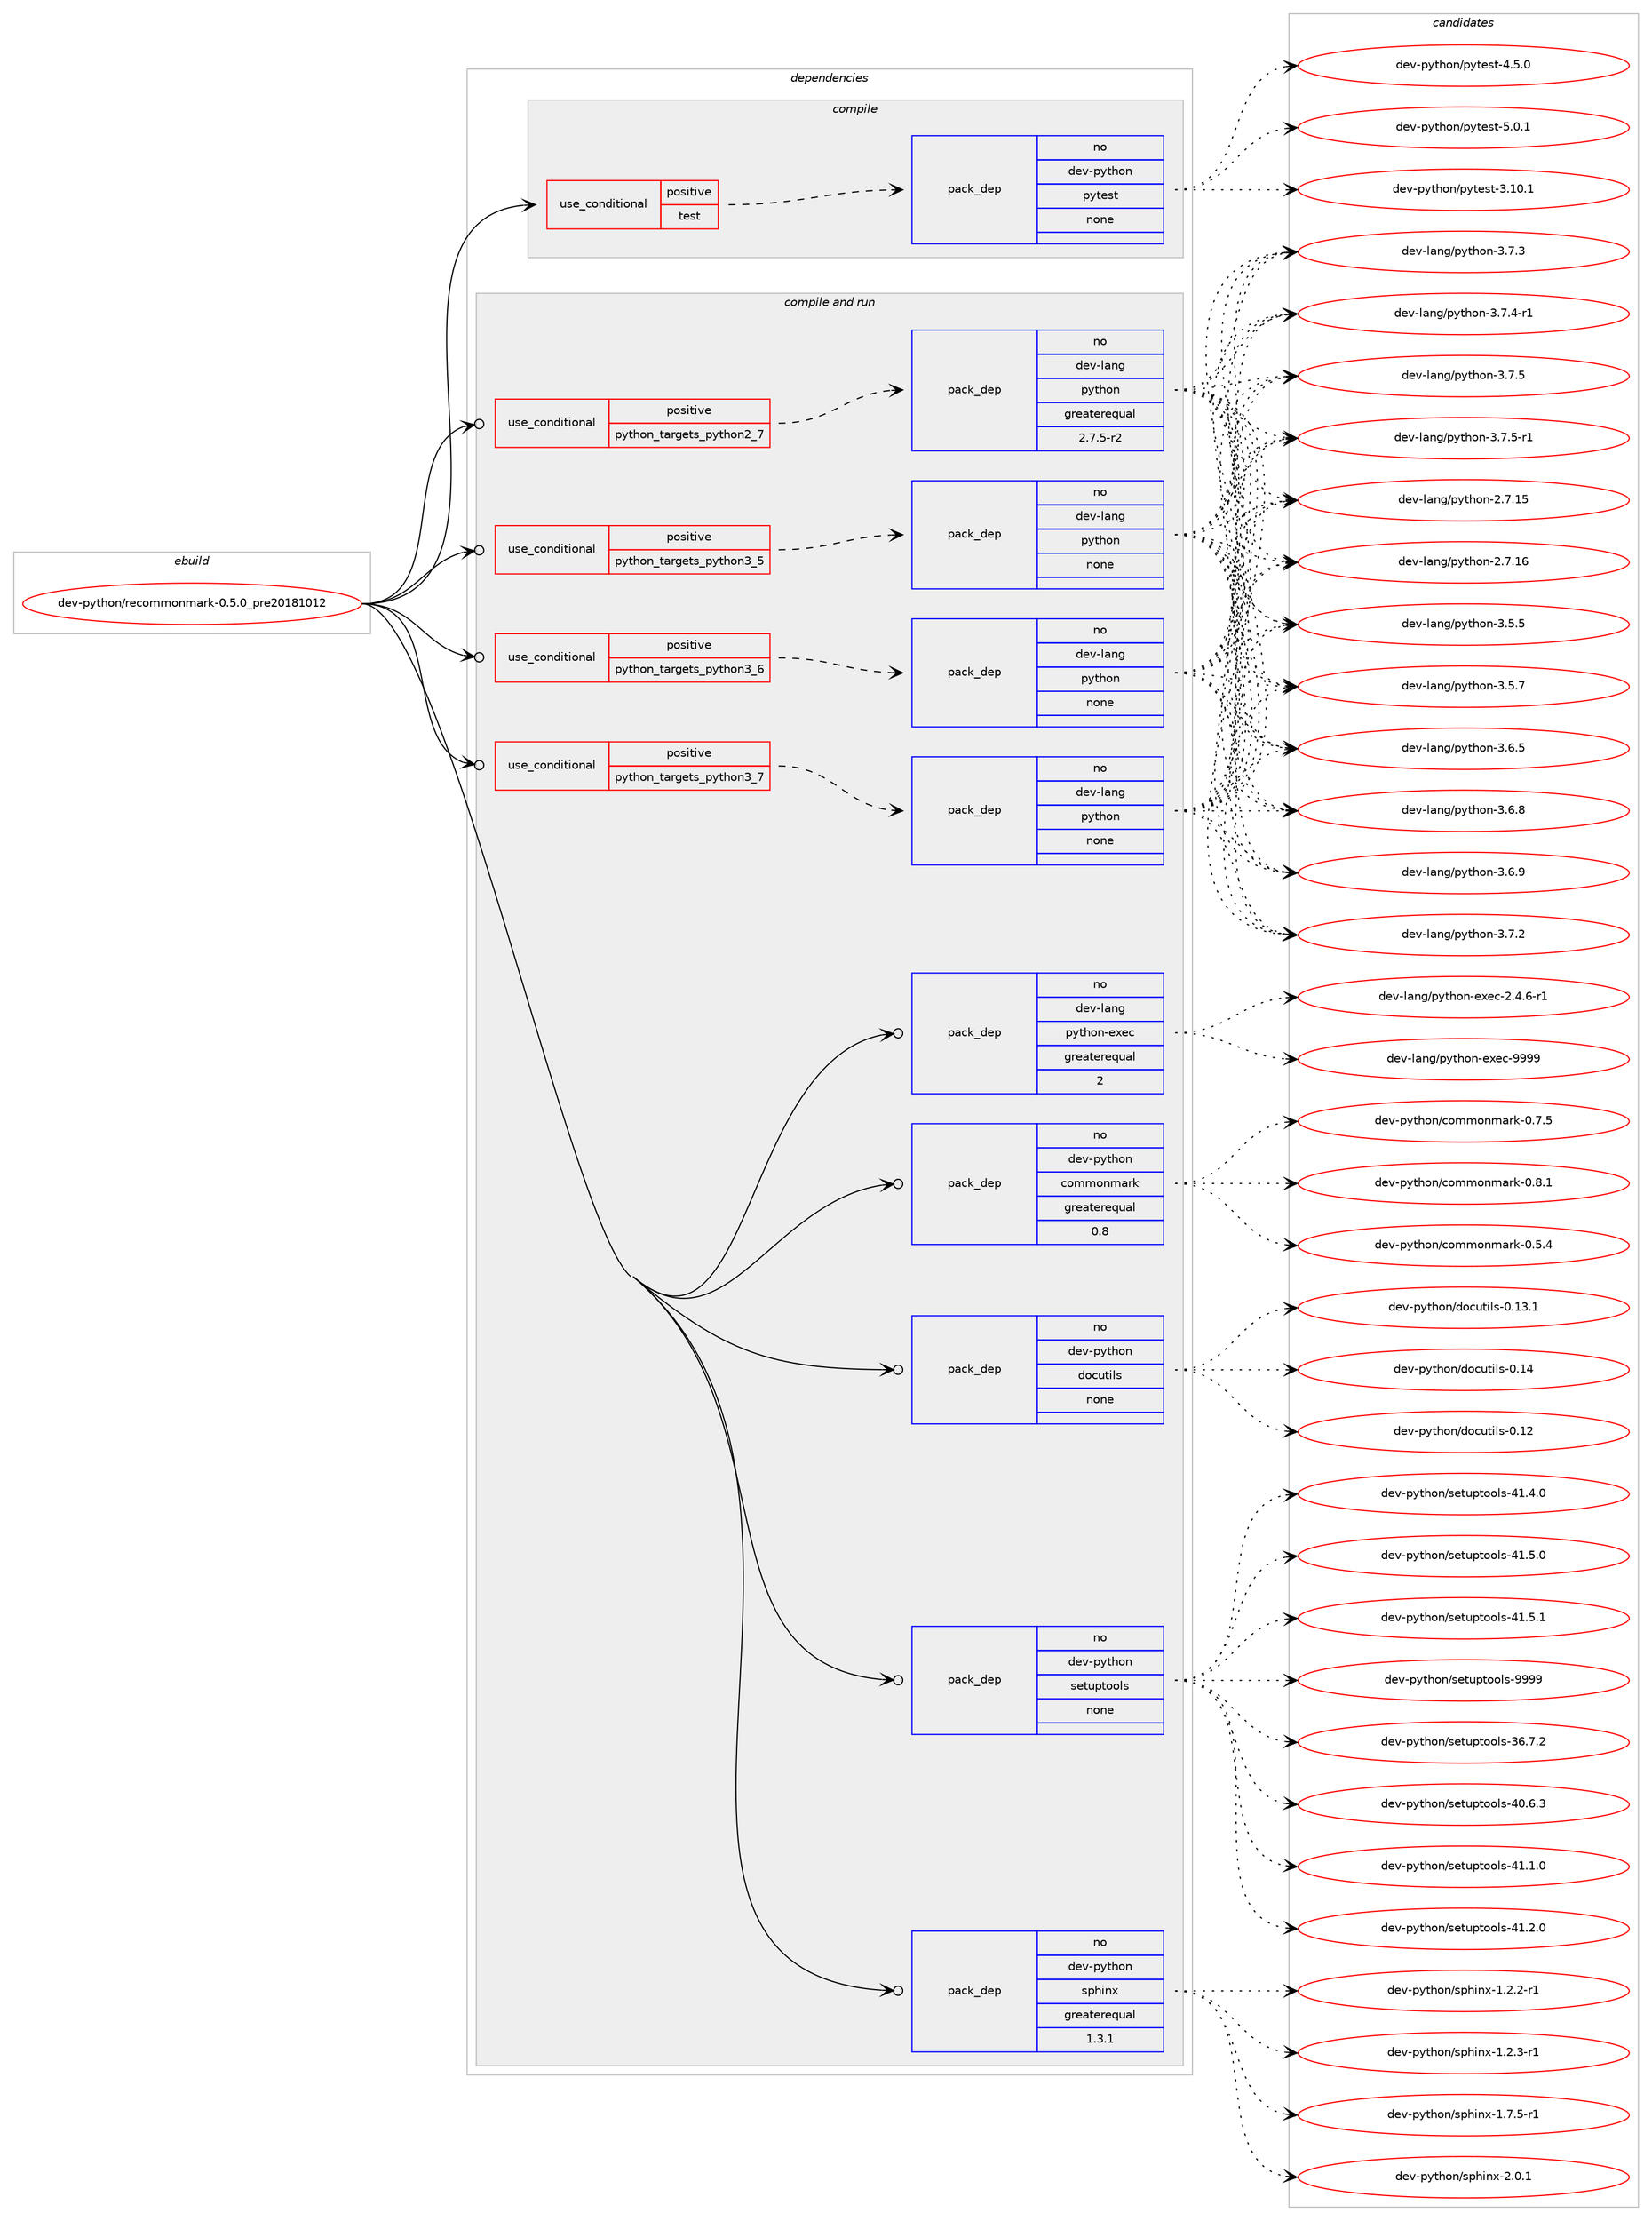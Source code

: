 digraph prolog {

# *************
# Graph options
# *************

newrank=true;
concentrate=true;
compound=true;
graph [rankdir=LR,fontname=Helvetica,fontsize=10,ranksep=1.5];#, ranksep=2.5, nodesep=0.2];
edge  [arrowhead=vee];
node  [fontname=Helvetica,fontsize=10];

# **********
# The ebuild
# **********

subgraph cluster_leftcol {
color=gray;
rank=same;
label=<<i>ebuild</i>>;
id [label="dev-python/recommonmark-0.5.0_pre20181012", color=red, width=4, href="../dev-python/recommonmark-0.5.0_pre20181012.svg"];
}

# ****************
# The dependencies
# ****************

subgraph cluster_midcol {
color=gray;
label=<<i>dependencies</i>>;
subgraph cluster_compile {
fillcolor="#eeeeee";
style=filled;
label=<<i>compile</i>>;
subgraph cond148455 {
dependency634650 [label=<<TABLE BORDER="0" CELLBORDER="1" CELLSPACING="0" CELLPADDING="4"><TR><TD ROWSPAN="3" CELLPADDING="10">use_conditional</TD></TR><TR><TD>positive</TD></TR><TR><TD>test</TD></TR></TABLE>>, shape=none, color=red];
subgraph pack474316 {
dependency634651 [label=<<TABLE BORDER="0" CELLBORDER="1" CELLSPACING="0" CELLPADDING="4" WIDTH="220"><TR><TD ROWSPAN="6" CELLPADDING="30">pack_dep</TD></TR><TR><TD WIDTH="110">no</TD></TR><TR><TD>dev-python</TD></TR><TR><TD>pytest</TD></TR><TR><TD>none</TD></TR><TR><TD></TD></TR></TABLE>>, shape=none, color=blue];
}
dependency634650:e -> dependency634651:w [weight=20,style="dashed",arrowhead="vee"];
}
id:e -> dependency634650:w [weight=20,style="solid",arrowhead="vee"];
}
subgraph cluster_compileandrun {
fillcolor="#eeeeee";
style=filled;
label=<<i>compile and run</i>>;
subgraph cond148456 {
dependency634652 [label=<<TABLE BORDER="0" CELLBORDER="1" CELLSPACING="0" CELLPADDING="4"><TR><TD ROWSPAN="3" CELLPADDING="10">use_conditional</TD></TR><TR><TD>positive</TD></TR><TR><TD>python_targets_python2_7</TD></TR></TABLE>>, shape=none, color=red];
subgraph pack474317 {
dependency634653 [label=<<TABLE BORDER="0" CELLBORDER="1" CELLSPACING="0" CELLPADDING="4" WIDTH="220"><TR><TD ROWSPAN="6" CELLPADDING="30">pack_dep</TD></TR><TR><TD WIDTH="110">no</TD></TR><TR><TD>dev-lang</TD></TR><TR><TD>python</TD></TR><TR><TD>greaterequal</TD></TR><TR><TD>2.7.5-r2</TD></TR></TABLE>>, shape=none, color=blue];
}
dependency634652:e -> dependency634653:w [weight=20,style="dashed",arrowhead="vee"];
}
id:e -> dependency634652:w [weight=20,style="solid",arrowhead="odotvee"];
subgraph cond148457 {
dependency634654 [label=<<TABLE BORDER="0" CELLBORDER="1" CELLSPACING="0" CELLPADDING="4"><TR><TD ROWSPAN="3" CELLPADDING="10">use_conditional</TD></TR><TR><TD>positive</TD></TR><TR><TD>python_targets_python3_5</TD></TR></TABLE>>, shape=none, color=red];
subgraph pack474318 {
dependency634655 [label=<<TABLE BORDER="0" CELLBORDER="1" CELLSPACING="0" CELLPADDING="4" WIDTH="220"><TR><TD ROWSPAN="6" CELLPADDING="30">pack_dep</TD></TR><TR><TD WIDTH="110">no</TD></TR><TR><TD>dev-lang</TD></TR><TR><TD>python</TD></TR><TR><TD>none</TD></TR><TR><TD></TD></TR></TABLE>>, shape=none, color=blue];
}
dependency634654:e -> dependency634655:w [weight=20,style="dashed",arrowhead="vee"];
}
id:e -> dependency634654:w [weight=20,style="solid",arrowhead="odotvee"];
subgraph cond148458 {
dependency634656 [label=<<TABLE BORDER="0" CELLBORDER="1" CELLSPACING="0" CELLPADDING="4"><TR><TD ROWSPAN="3" CELLPADDING="10">use_conditional</TD></TR><TR><TD>positive</TD></TR><TR><TD>python_targets_python3_6</TD></TR></TABLE>>, shape=none, color=red];
subgraph pack474319 {
dependency634657 [label=<<TABLE BORDER="0" CELLBORDER="1" CELLSPACING="0" CELLPADDING="4" WIDTH="220"><TR><TD ROWSPAN="6" CELLPADDING="30">pack_dep</TD></TR><TR><TD WIDTH="110">no</TD></TR><TR><TD>dev-lang</TD></TR><TR><TD>python</TD></TR><TR><TD>none</TD></TR><TR><TD></TD></TR></TABLE>>, shape=none, color=blue];
}
dependency634656:e -> dependency634657:w [weight=20,style="dashed",arrowhead="vee"];
}
id:e -> dependency634656:w [weight=20,style="solid",arrowhead="odotvee"];
subgraph cond148459 {
dependency634658 [label=<<TABLE BORDER="0" CELLBORDER="1" CELLSPACING="0" CELLPADDING="4"><TR><TD ROWSPAN="3" CELLPADDING="10">use_conditional</TD></TR><TR><TD>positive</TD></TR><TR><TD>python_targets_python3_7</TD></TR></TABLE>>, shape=none, color=red];
subgraph pack474320 {
dependency634659 [label=<<TABLE BORDER="0" CELLBORDER="1" CELLSPACING="0" CELLPADDING="4" WIDTH="220"><TR><TD ROWSPAN="6" CELLPADDING="30">pack_dep</TD></TR><TR><TD WIDTH="110">no</TD></TR><TR><TD>dev-lang</TD></TR><TR><TD>python</TD></TR><TR><TD>none</TD></TR><TR><TD></TD></TR></TABLE>>, shape=none, color=blue];
}
dependency634658:e -> dependency634659:w [weight=20,style="dashed",arrowhead="vee"];
}
id:e -> dependency634658:w [weight=20,style="solid",arrowhead="odotvee"];
subgraph pack474321 {
dependency634660 [label=<<TABLE BORDER="0" CELLBORDER="1" CELLSPACING="0" CELLPADDING="4" WIDTH="220"><TR><TD ROWSPAN="6" CELLPADDING="30">pack_dep</TD></TR><TR><TD WIDTH="110">no</TD></TR><TR><TD>dev-lang</TD></TR><TR><TD>python-exec</TD></TR><TR><TD>greaterequal</TD></TR><TR><TD>2</TD></TR></TABLE>>, shape=none, color=blue];
}
id:e -> dependency634660:w [weight=20,style="solid",arrowhead="odotvee"];
subgraph pack474322 {
dependency634661 [label=<<TABLE BORDER="0" CELLBORDER="1" CELLSPACING="0" CELLPADDING="4" WIDTH="220"><TR><TD ROWSPAN="6" CELLPADDING="30">pack_dep</TD></TR><TR><TD WIDTH="110">no</TD></TR><TR><TD>dev-python</TD></TR><TR><TD>commonmark</TD></TR><TR><TD>greaterequal</TD></TR><TR><TD>0.8</TD></TR></TABLE>>, shape=none, color=blue];
}
id:e -> dependency634661:w [weight=20,style="solid",arrowhead="odotvee"];
subgraph pack474323 {
dependency634662 [label=<<TABLE BORDER="0" CELLBORDER="1" CELLSPACING="0" CELLPADDING="4" WIDTH="220"><TR><TD ROWSPAN="6" CELLPADDING="30">pack_dep</TD></TR><TR><TD WIDTH="110">no</TD></TR><TR><TD>dev-python</TD></TR><TR><TD>docutils</TD></TR><TR><TD>none</TD></TR><TR><TD></TD></TR></TABLE>>, shape=none, color=blue];
}
id:e -> dependency634662:w [weight=20,style="solid",arrowhead="odotvee"];
subgraph pack474324 {
dependency634663 [label=<<TABLE BORDER="0" CELLBORDER="1" CELLSPACING="0" CELLPADDING="4" WIDTH="220"><TR><TD ROWSPAN="6" CELLPADDING="30">pack_dep</TD></TR><TR><TD WIDTH="110">no</TD></TR><TR><TD>dev-python</TD></TR><TR><TD>setuptools</TD></TR><TR><TD>none</TD></TR><TR><TD></TD></TR></TABLE>>, shape=none, color=blue];
}
id:e -> dependency634663:w [weight=20,style="solid",arrowhead="odotvee"];
subgraph pack474325 {
dependency634664 [label=<<TABLE BORDER="0" CELLBORDER="1" CELLSPACING="0" CELLPADDING="4" WIDTH="220"><TR><TD ROWSPAN="6" CELLPADDING="30">pack_dep</TD></TR><TR><TD WIDTH="110">no</TD></TR><TR><TD>dev-python</TD></TR><TR><TD>sphinx</TD></TR><TR><TD>greaterequal</TD></TR><TR><TD>1.3.1</TD></TR></TABLE>>, shape=none, color=blue];
}
id:e -> dependency634664:w [weight=20,style="solid",arrowhead="odotvee"];
}
subgraph cluster_run {
fillcolor="#eeeeee";
style=filled;
label=<<i>run</i>>;
}
}

# **************
# The candidates
# **************

subgraph cluster_choices {
rank=same;
color=gray;
label=<<i>candidates</i>>;

subgraph choice474316 {
color=black;
nodesep=1;
choice100101118451121211161041111104711212111610111511645514649484649 [label="dev-python/pytest-3.10.1", color=red, width=4,href="../dev-python/pytest-3.10.1.svg"];
choice1001011184511212111610411111047112121116101115116455246534648 [label="dev-python/pytest-4.5.0", color=red, width=4,href="../dev-python/pytest-4.5.0.svg"];
choice1001011184511212111610411111047112121116101115116455346484649 [label="dev-python/pytest-5.0.1", color=red, width=4,href="../dev-python/pytest-5.0.1.svg"];
dependency634651:e -> choice100101118451121211161041111104711212111610111511645514649484649:w [style=dotted,weight="100"];
dependency634651:e -> choice1001011184511212111610411111047112121116101115116455246534648:w [style=dotted,weight="100"];
dependency634651:e -> choice1001011184511212111610411111047112121116101115116455346484649:w [style=dotted,weight="100"];
}
subgraph choice474317 {
color=black;
nodesep=1;
choice10010111845108971101034711212111610411111045504655464953 [label="dev-lang/python-2.7.15", color=red, width=4,href="../dev-lang/python-2.7.15.svg"];
choice10010111845108971101034711212111610411111045504655464954 [label="dev-lang/python-2.7.16", color=red, width=4,href="../dev-lang/python-2.7.16.svg"];
choice100101118451089711010347112121116104111110455146534653 [label="dev-lang/python-3.5.5", color=red, width=4,href="../dev-lang/python-3.5.5.svg"];
choice100101118451089711010347112121116104111110455146534655 [label="dev-lang/python-3.5.7", color=red, width=4,href="../dev-lang/python-3.5.7.svg"];
choice100101118451089711010347112121116104111110455146544653 [label="dev-lang/python-3.6.5", color=red, width=4,href="../dev-lang/python-3.6.5.svg"];
choice100101118451089711010347112121116104111110455146544656 [label="dev-lang/python-3.6.8", color=red, width=4,href="../dev-lang/python-3.6.8.svg"];
choice100101118451089711010347112121116104111110455146544657 [label="dev-lang/python-3.6.9", color=red, width=4,href="../dev-lang/python-3.6.9.svg"];
choice100101118451089711010347112121116104111110455146554650 [label="dev-lang/python-3.7.2", color=red, width=4,href="../dev-lang/python-3.7.2.svg"];
choice100101118451089711010347112121116104111110455146554651 [label="dev-lang/python-3.7.3", color=red, width=4,href="../dev-lang/python-3.7.3.svg"];
choice1001011184510897110103471121211161041111104551465546524511449 [label="dev-lang/python-3.7.4-r1", color=red, width=4,href="../dev-lang/python-3.7.4-r1.svg"];
choice100101118451089711010347112121116104111110455146554653 [label="dev-lang/python-3.7.5", color=red, width=4,href="../dev-lang/python-3.7.5.svg"];
choice1001011184510897110103471121211161041111104551465546534511449 [label="dev-lang/python-3.7.5-r1", color=red, width=4,href="../dev-lang/python-3.7.5-r1.svg"];
dependency634653:e -> choice10010111845108971101034711212111610411111045504655464953:w [style=dotted,weight="100"];
dependency634653:e -> choice10010111845108971101034711212111610411111045504655464954:w [style=dotted,weight="100"];
dependency634653:e -> choice100101118451089711010347112121116104111110455146534653:w [style=dotted,weight="100"];
dependency634653:e -> choice100101118451089711010347112121116104111110455146534655:w [style=dotted,weight="100"];
dependency634653:e -> choice100101118451089711010347112121116104111110455146544653:w [style=dotted,weight="100"];
dependency634653:e -> choice100101118451089711010347112121116104111110455146544656:w [style=dotted,weight="100"];
dependency634653:e -> choice100101118451089711010347112121116104111110455146544657:w [style=dotted,weight="100"];
dependency634653:e -> choice100101118451089711010347112121116104111110455146554650:w [style=dotted,weight="100"];
dependency634653:e -> choice100101118451089711010347112121116104111110455146554651:w [style=dotted,weight="100"];
dependency634653:e -> choice1001011184510897110103471121211161041111104551465546524511449:w [style=dotted,weight="100"];
dependency634653:e -> choice100101118451089711010347112121116104111110455146554653:w [style=dotted,weight="100"];
dependency634653:e -> choice1001011184510897110103471121211161041111104551465546534511449:w [style=dotted,weight="100"];
}
subgraph choice474318 {
color=black;
nodesep=1;
choice10010111845108971101034711212111610411111045504655464953 [label="dev-lang/python-2.7.15", color=red, width=4,href="../dev-lang/python-2.7.15.svg"];
choice10010111845108971101034711212111610411111045504655464954 [label="dev-lang/python-2.7.16", color=red, width=4,href="../dev-lang/python-2.7.16.svg"];
choice100101118451089711010347112121116104111110455146534653 [label="dev-lang/python-3.5.5", color=red, width=4,href="../dev-lang/python-3.5.5.svg"];
choice100101118451089711010347112121116104111110455146534655 [label="dev-lang/python-3.5.7", color=red, width=4,href="../dev-lang/python-3.5.7.svg"];
choice100101118451089711010347112121116104111110455146544653 [label="dev-lang/python-3.6.5", color=red, width=4,href="../dev-lang/python-3.6.5.svg"];
choice100101118451089711010347112121116104111110455146544656 [label="dev-lang/python-3.6.8", color=red, width=4,href="../dev-lang/python-3.6.8.svg"];
choice100101118451089711010347112121116104111110455146544657 [label="dev-lang/python-3.6.9", color=red, width=4,href="../dev-lang/python-3.6.9.svg"];
choice100101118451089711010347112121116104111110455146554650 [label="dev-lang/python-3.7.2", color=red, width=4,href="../dev-lang/python-3.7.2.svg"];
choice100101118451089711010347112121116104111110455146554651 [label="dev-lang/python-3.7.3", color=red, width=4,href="../dev-lang/python-3.7.3.svg"];
choice1001011184510897110103471121211161041111104551465546524511449 [label="dev-lang/python-3.7.4-r1", color=red, width=4,href="../dev-lang/python-3.7.4-r1.svg"];
choice100101118451089711010347112121116104111110455146554653 [label="dev-lang/python-3.7.5", color=red, width=4,href="../dev-lang/python-3.7.5.svg"];
choice1001011184510897110103471121211161041111104551465546534511449 [label="dev-lang/python-3.7.5-r1", color=red, width=4,href="../dev-lang/python-3.7.5-r1.svg"];
dependency634655:e -> choice10010111845108971101034711212111610411111045504655464953:w [style=dotted,weight="100"];
dependency634655:e -> choice10010111845108971101034711212111610411111045504655464954:w [style=dotted,weight="100"];
dependency634655:e -> choice100101118451089711010347112121116104111110455146534653:w [style=dotted,weight="100"];
dependency634655:e -> choice100101118451089711010347112121116104111110455146534655:w [style=dotted,weight="100"];
dependency634655:e -> choice100101118451089711010347112121116104111110455146544653:w [style=dotted,weight="100"];
dependency634655:e -> choice100101118451089711010347112121116104111110455146544656:w [style=dotted,weight="100"];
dependency634655:e -> choice100101118451089711010347112121116104111110455146544657:w [style=dotted,weight="100"];
dependency634655:e -> choice100101118451089711010347112121116104111110455146554650:w [style=dotted,weight="100"];
dependency634655:e -> choice100101118451089711010347112121116104111110455146554651:w [style=dotted,weight="100"];
dependency634655:e -> choice1001011184510897110103471121211161041111104551465546524511449:w [style=dotted,weight="100"];
dependency634655:e -> choice100101118451089711010347112121116104111110455146554653:w [style=dotted,weight="100"];
dependency634655:e -> choice1001011184510897110103471121211161041111104551465546534511449:w [style=dotted,weight="100"];
}
subgraph choice474319 {
color=black;
nodesep=1;
choice10010111845108971101034711212111610411111045504655464953 [label="dev-lang/python-2.7.15", color=red, width=4,href="../dev-lang/python-2.7.15.svg"];
choice10010111845108971101034711212111610411111045504655464954 [label="dev-lang/python-2.7.16", color=red, width=4,href="../dev-lang/python-2.7.16.svg"];
choice100101118451089711010347112121116104111110455146534653 [label="dev-lang/python-3.5.5", color=red, width=4,href="../dev-lang/python-3.5.5.svg"];
choice100101118451089711010347112121116104111110455146534655 [label="dev-lang/python-3.5.7", color=red, width=4,href="../dev-lang/python-3.5.7.svg"];
choice100101118451089711010347112121116104111110455146544653 [label="dev-lang/python-3.6.5", color=red, width=4,href="../dev-lang/python-3.6.5.svg"];
choice100101118451089711010347112121116104111110455146544656 [label="dev-lang/python-3.6.8", color=red, width=4,href="../dev-lang/python-3.6.8.svg"];
choice100101118451089711010347112121116104111110455146544657 [label="dev-lang/python-3.6.9", color=red, width=4,href="../dev-lang/python-3.6.9.svg"];
choice100101118451089711010347112121116104111110455146554650 [label="dev-lang/python-3.7.2", color=red, width=4,href="../dev-lang/python-3.7.2.svg"];
choice100101118451089711010347112121116104111110455146554651 [label="dev-lang/python-3.7.3", color=red, width=4,href="../dev-lang/python-3.7.3.svg"];
choice1001011184510897110103471121211161041111104551465546524511449 [label="dev-lang/python-3.7.4-r1", color=red, width=4,href="../dev-lang/python-3.7.4-r1.svg"];
choice100101118451089711010347112121116104111110455146554653 [label="dev-lang/python-3.7.5", color=red, width=4,href="../dev-lang/python-3.7.5.svg"];
choice1001011184510897110103471121211161041111104551465546534511449 [label="dev-lang/python-3.7.5-r1", color=red, width=4,href="../dev-lang/python-3.7.5-r1.svg"];
dependency634657:e -> choice10010111845108971101034711212111610411111045504655464953:w [style=dotted,weight="100"];
dependency634657:e -> choice10010111845108971101034711212111610411111045504655464954:w [style=dotted,weight="100"];
dependency634657:e -> choice100101118451089711010347112121116104111110455146534653:w [style=dotted,weight="100"];
dependency634657:e -> choice100101118451089711010347112121116104111110455146534655:w [style=dotted,weight="100"];
dependency634657:e -> choice100101118451089711010347112121116104111110455146544653:w [style=dotted,weight="100"];
dependency634657:e -> choice100101118451089711010347112121116104111110455146544656:w [style=dotted,weight="100"];
dependency634657:e -> choice100101118451089711010347112121116104111110455146544657:w [style=dotted,weight="100"];
dependency634657:e -> choice100101118451089711010347112121116104111110455146554650:w [style=dotted,weight="100"];
dependency634657:e -> choice100101118451089711010347112121116104111110455146554651:w [style=dotted,weight="100"];
dependency634657:e -> choice1001011184510897110103471121211161041111104551465546524511449:w [style=dotted,weight="100"];
dependency634657:e -> choice100101118451089711010347112121116104111110455146554653:w [style=dotted,weight="100"];
dependency634657:e -> choice1001011184510897110103471121211161041111104551465546534511449:w [style=dotted,weight="100"];
}
subgraph choice474320 {
color=black;
nodesep=1;
choice10010111845108971101034711212111610411111045504655464953 [label="dev-lang/python-2.7.15", color=red, width=4,href="../dev-lang/python-2.7.15.svg"];
choice10010111845108971101034711212111610411111045504655464954 [label="dev-lang/python-2.7.16", color=red, width=4,href="../dev-lang/python-2.7.16.svg"];
choice100101118451089711010347112121116104111110455146534653 [label="dev-lang/python-3.5.5", color=red, width=4,href="../dev-lang/python-3.5.5.svg"];
choice100101118451089711010347112121116104111110455146534655 [label="dev-lang/python-3.5.7", color=red, width=4,href="../dev-lang/python-3.5.7.svg"];
choice100101118451089711010347112121116104111110455146544653 [label="dev-lang/python-3.6.5", color=red, width=4,href="../dev-lang/python-3.6.5.svg"];
choice100101118451089711010347112121116104111110455146544656 [label="dev-lang/python-3.6.8", color=red, width=4,href="../dev-lang/python-3.6.8.svg"];
choice100101118451089711010347112121116104111110455146544657 [label="dev-lang/python-3.6.9", color=red, width=4,href="../dev-lang/python-3.6.9.svg"];
choice100101118451089711010347112121116104111110455146554650 [label="dev-lang/python-3.7.2", color=red, width=4,href="../dev-lang/python-3.7.2.svg"];
choice100101118451089711010347112121116104111110455146554651 [label="dev-lang/python-3.7.3", color=red, width=4,href="../dev-lang/python-3.7.3.svg"];
choice1001011184510897110103471121211161041111104551465546524511449 [label="dev-lang/python-3.7.4-r1", color=red, width=4,href="../dev-lang/python-3.7.4-r1.svg"];
choice100101118451089711010347112121116104111110455146554653 [label="dev-lang/python-3.7.5", color=red, width=4,href="../dev-lang/python-3.7.5.svg"];
choice1001011184510897110103471121211161041111104551465546534511449 [label="dev-lang/python-3.7.5-r1", color=red, width=4,href="../dev-lang/python-3.7.5-r1.svg"];
dependency634659:e -> choice10010111845108971101034711212111610411111045504655464953:w [style=dotted,weight="100"];
dependency634659:e -> choice10010111845108971101034711212111610411111045504655464954:w [style=dotted,weight="100"];
dependency634659:e -> choice100101118451089711010347112121116104111110455146534653:w [style=dotted,weight="100"];
dependency634659:e -> choice100101118451089711010347112121116104111110455146534655:w [style=dotted,weight="100"];
dependency634659:e -> choice100101118451089711010347112121116104111110455146544653:w [style=dotted,weight="100"];
dependency634659:e -> choice100101118451089711010347112121116104111110455146544656:w [style=dotted,weight="100"];
dependency634659:e -> choice100101118451089711010347112121116104111110455146544657:w [style=dotted,weight="100"];
dependency634659:e -> choice100101118451089711010347112121116104111110455146554650:w [style=dotted,weight="100"];
dependency634659:e -> choice100101118451089711010347112121116104111110455146554651:w [style=dotted,weight="100"];
dependency634659:e -> choice1001011184510897110103471121211161041111104551465546524511449:w [style=dotted,weight="100"];
dependency634659:e -> choice100101118451089711010347112121116104111110455146554653:w [style=dotted,weight="100"];
dependency634659:e -> choice1001011184510897110103471121211161041111104551465546534511449:w [style=dotted,weight="100"];
}
subgraph choice474321 {
color=black;
nodesep=1;
choice10010111845108971101034711212111610411111045101120101994550465246544511449 [label="dev-lang/python-exec-2.4.6-r1", color=red, width=4,href="../dev-lang/python-exec-2.4.6-r1.svg"];
choice10010111845108971101034711212111610411111045101120101994557575757 [label="dev-lang/python-exec-9999", color=red, width=4,href="../dev-lang/python-exec-9999.svg"];
dependency634660:e -> choice10010111845108971101034711212111610411111045101120101994550465246544511449:w [style=dotted,weight="100"];
dependency634660:e -> choice10010111845108971101034711212111610411111045101120101994557575757:w [style=dotted,weight="100"];
}
subgraph choice474322 {
color=black;
nodesep=1;
choice10010111845112121116104111110479911110910911111010997114107454846534652 [label="dev-python/commonmark-0.5.4", color=red, width=4,href="../dev-python/commonmark-0.5.4.svg"];
choice10010111845112121116104111110479911110910911111010997114107454846554653 [label="dev-python/commonmark-0.7.5", color=red, width=4,href="../dev-python/commonmark-0.7.5.svg"];
choice10010111845112121116104111110479911110910911111010997114107454846564649 [label="dev-python/commonmark-0.8.1", color=red, width=4,href="../dev-python/commonmark-0.8.1.svg"];
dependency634661:e -> choice10010111845112121116104111110479911110910911111010997114107454846534652:w [style=dotted,weight="100"];
dependency634661:e -> choice10010111845112121116104111110479911110910911111010997114107454846554653:w [style=dotted,weight="100"];
dependency634661:e -> choice10010111845112121116104111110479911110910911111010997114107454846564649:w [style=dotted,weight="100"];
}
subgraph choice474323 {
color=black;
nodesep=1;
choice1001011184511212111610411111047100111991171161051081154548464950 [label="dev-python/docutils-0.12", color=red, width=4,href="../dev-python/docutils-0.12.svg"];
choice10010111845112121116104111110471001119911711610510811545484649514649 [label="dev-python/docutils-0.13.1", color=red, width=4,href="../dev-python/docutils-0.13.1.svg"];
choice1001011184511212111610411111047100111991171161051081154548464952 [label="dev-python/docutils-0.14", color=red, width=4,href="../dev-python/docutils-0.14.svg"];
dependency634662:e -> choice1001011184511212111610411111047100111991171161051081154548464950:w [style=dotted,weight="100"];
dependency634662:e -> choice10010111845112121116104111110471001119911711610510811545484649514649:w [style=dotted,weight="100"];
dependency634662:e -> choice1001011184511212111610411111047100111991171161051081154548464952:w [style=dotted,weight="100"];
}
subgraph choice474324 {
color=black;
nodesep=1;
choice100101118451121211161041111104711510111611711211611111110811545515446554650 [label="dev-python/setuptools-36.7.2", color=red, width=4,href="../dev-python/setuptools-36.7.2.svg"];
choice100101118451121211161041111104711510111611711211611111110811545524846544651 [label="dev-python/setuptools-40.6.3", color=red, width=4,href="../dev-python/setuptools-40.6.3.svg"];
choice100101118451121211161041111104711510111611711211611111110811545524946494648 [label="dev-python/setuptools-41.1.0", color=red, width=4,href="../dev-python/setuptools-41.1.0.svg"];
choice100101118451121211161041111104711510111611711211611111110811545524946504648 [label="dev-python/setuptools-41.2.0", color=red, width=4,href="../dev-python/setuptools-41.2.0.svg"];
choice100101118451121211161041111104711510111611711211611111110811545524946524648 [label="dev-python/setuptools-41.4.0", color=red, width=4,href="../dev-python/setuptools-41.4.0.svg"];
choice100101118451121211161041111104711510111611711211611111110811545524946534648 [label="dev-python/setuptools-41.5.0", color=red, width=4,href="../dev-python/setuptools-41.5.0.svg"];
choice100101118451121211161041111104711510111611711211611111110811545524946534649 [label="dev-python/setuptools-41.5.1", color=red, width=4,href="../dev-python/setuptools-41.5.1.svg"];
choice10010111845112121116104111110471151011161171121161111111081154557575757 [label="dev-python/setuptools-9999", color=red, width=4,href="../dev-python/setuptools-9999.svg"];
dependency634663:e -> choice100101118451121211161041111104711510111611711211611111110811545515446554650:w [style=dotted,weight="100"];
dependency634663:e -> choice100101118451121211161041111104711510111611711211611111110811545524846544651:w [style=dotted,weight="100"];
dependency634663:e -> choice100101118451121211161041111104711510111611711211611111110811545524946494648:w [style=dotted,weight="100"];
dependency634663:e -> choice100101118451121211161041111104711510111611711211611111110811545524946504648:w [style=dotted,weight="100"];
dependency634663:e -> choice100101118451121211161041111104711510111611711211611111110811545524946524648:w [style=dotted,weight="100"];
dependency634663:e -> choice100101118451121211161041111104711510111611711211611111110811545524946534648:w [style=dotted,weight="100"];
dependency634663:e -> choice100101118451121211161041111104711510111611711211611111110811545524946534649:w [style=dotted,weight="100"];
dependency634663:e -> choice10010111845112121116104111110471151011161171121161111111081154557575757:w [style=dotted,weight="100"];
}
subgraph choice474325 {
color=black;
nodesep=1;
choice10010111845112121116104111110471151121041051101204549465046504511449 [label="dev-python/sphinx-1.2.2-r1", color=red, width=4,href="../dev-python/sphinx-1.2.2-r1.svg"];
choice10010111845112121116104111110471151121041051101204549465046514511449 [label="dev-python/sphinx-1.2.3-r1", color=red, width=4,href="../dev-python/sphinx-1.2.3-r1.svg"];
choice10010111845112121116104111110471151121041051101204549465546534511449 [label="dev-python/sphinx-1.7.5-r1", color=red, width=4,href="../dev-python/sphinx-1.7.5-r1.svg"];
choice1001011184511212111610411111047115112104105110120455046484649 [label="dev-python/sphinx-2.0.1", color=red, width=4,href="../dev-python/sphinx-2.0.1.svg"];
dependency634664:e -> choice10010111845112121116104111110471151121041051101204549465046504511449:w [style=dotted,weight="100"];
dependency634664:e -> choice10010111845112121116104111110471151121041051101204549465046514511449:w [style=dotted,weight="100"];
dependency634664:e -> choice10010111845112121116104111110471151121041051101204549465546534511449:w [style=dotted,weight="100"];
dependency634664:e -> choice1001011184511212111610411111047115112104105110120455046484649:w [style=dotted,weight="100"];
}
}

}

